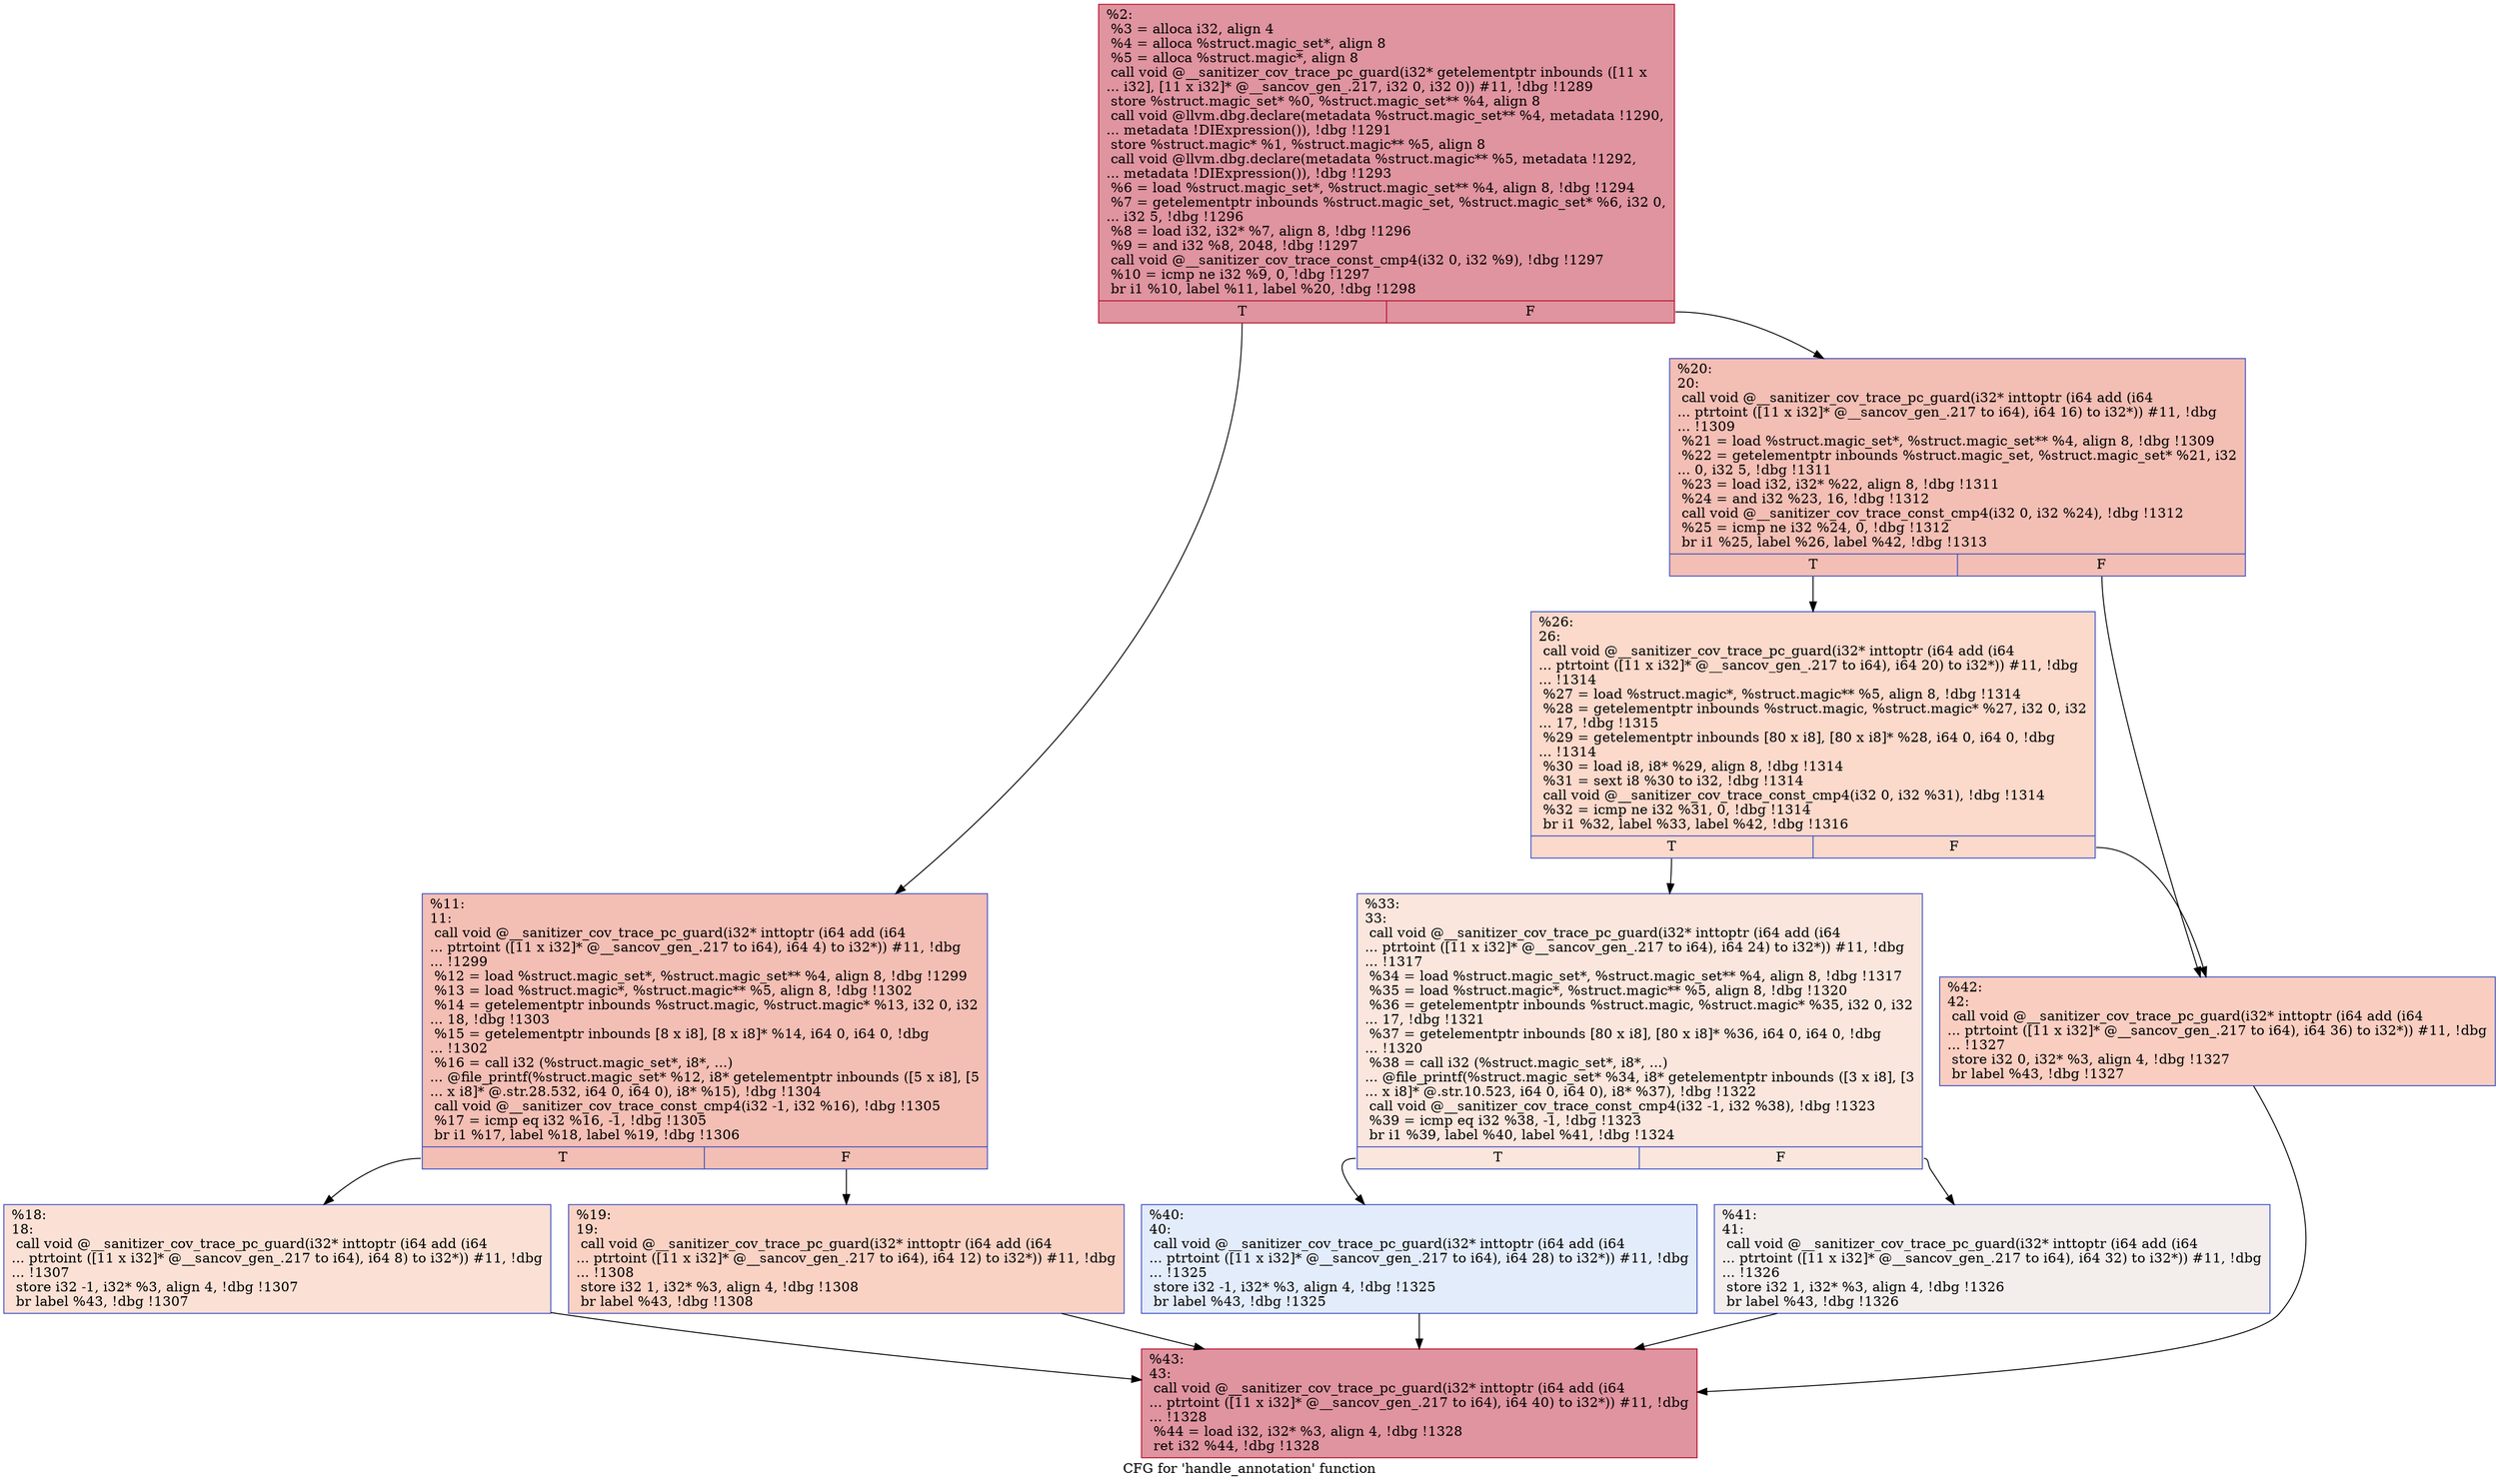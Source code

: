 digraph "CFG for 'handle_annotation' function" {
	label="CFG for 'handle_annotation' function";

	Node0x559c5cd32420 [shape=record,color="#b70d28ff", style=filled, fillcolor="#b70d2870",label="{%2:\l  %3 = alloca i32, align 4\l  %4 = alloca %struct.magic_set*, align 8\l  %5 = alloca %struct.magic*, align 8\l  call void @__sanitizer_cov_trace_pc_guard(i32* getelementptr inbounds ([11 x\l... i32], [11 x i32]* @__sancov_gen_.217, i32 0, i32 0)) #11, !dbg !1289\l  store %struct.magic_set* %0, %struct.magic_set** %4, align 8\l  call void @llvm.dbg.declare(metadata %struct.magic_set** %4, metadata !1290,\l... metadata !DIExpression()), !dbg !1291\l  store %struct.magic* %1, %struct.magic** %5, align 8\l  call void @llvm.dbg.declare(metadata %struct.magic** %5, metadata !1292,\l... metadata !DIExpression()), !dbg !1293\l  %6 = load %struct.magic_set*, %struct.magic_set** %4, align 8, !dbg !1294\l  %7 = getelementptr inbounds %struct.magic_set, %struct.magic_set* %6, i32 0,\l... i32 5, !dbg !1296\l  %8 = load i32, i32* %7, align 8, !dbg !1296\l  %9 = and i32 %8, 2048, !dbg !1297\l  call void @__sanitizer_cov_trace_const_cmp4(i32 0, i32 %9), !dbg !1297\l  %10 = icmp ne i32 %9, 0, !dbg !1297\l  br i1 %10, label %11, label %20, !dbg !1298\l|{<s0>T|<s1>F}}"];
	Node0x559c5cd32420:s0 -> Node0x559c5cd32740;
	Node0x559c5cd32420:s1 -> Node0x559c5cd32830;
	Node0x559c5cd32740 [shape=record,color="#3d50c3ff", style=filled, fillcolor="#e36c5570",label="{%11:\l11:                                               \l  call void @__sanitizer_cov_trace_pc_guard(i32* inttoptr (i64 add (i64\l... ptrtoint ([11 x i32]* @__sancov_gen_.217 to i64), i64 4) to i32*)) #11, !dbg\l... !1299\l  %12 = load %struct.magic_set*, %struct.magic_set** %4, align 8, !dbg !1299\l  %13 = load %struct.magic*, %struct.magic** %5, align 8, !dbg !1302\l  %14 = getelementptr inbounds %struct.magic, %struct.magic* %13, i32 0, i32\l... 18, !dbg !1303\l  %15 = getelementptr inbounds [8 x i8], [8 x i8]* %14, i64 0, i64 0, !dbg\l... !1302\l  %16 = call i32 (%struct.magic_set*, i8*, ...)\l... @file_printf(%struct.magic_set* %12, i8* getelementptr inbounds ([5 x i8], [5\l... x i8]* @.str.28.532, i64 0, i64 0), i8* %15), !dbg !1304\l  call void @__sanitizer_cov_trace_const_cmp4(i32 -1, i32 %16), !dbg !1305\l  %17 = icmp eq i32 %16, -1, !dbg !1305\l  br i1 %17, label %18, label %19, !dbg !1306\l|{<s0>T|<s1>F}}"];
	Node0x559c5cd32740:s0 -> Node0x559c5cd32790;
	Node0x559c5cd32740:s1 -> Node0x559c5cd327e0;
	Node0x559c5cd32790 [shape=record,color="#3d50c3ff", style=filled, fillcolor="#f7bca170",label="{%18:\l18:                                               \l  call void @__sanitizer_cov_trace_pc_guard(i32* inttoptr (i64 add (i64\l... ptrtoint ([11 x i32]* @__sancov_gen_.217 to i64), i64 8) to i32*)) #11, !dbg\l... !1307\l  store i32 -1, i32* %3, align 4, !dbg !1307\l  br label %43, !dbg !1307\l}"];
	Node0x559c5cd32790 -> Node0x559c5cd32a10;
	Node0x559c5cd327e0 [shape=record,color="#3d50c3ff", style=filled, fillcolor="#f4987a70",label="{%19:\l19:                                               \l  call void @__sanitizer_cov_trace_pc_guard(i32* inttoptr (i64 add (i64\l... ptrtoint ([11 x i32]* @__sancov_gen_.217 to i64), i64 12) to i32*)) #11, !dbg\l... !1308\l  store i32 1, i32* %3, align 4, !dbg !1308\l  br label %43, !dbg !1308\l}"];
	Node0x559c5cd327e0 -> Node0x559c5cd32a10;
	Node0x559c5cd32830 [shape=record,color="#3d50c3ff", style=filled, fillcolor="#e36c5570",label="{%20:\l20:                                               \l  call void @__sanitizer_cov_trace_pc_guard(i32* inttoptr (i64 add (i64\l... ptrtoint ([11 x i32]* @__sancov_gen_.217 to i64), i64 16) to i32*)) #11, !dbg\l... !1309\l  %21 = load %struct.magic_set*, %struct.magic_set** %4, align 8, !dbg !1309\l  %22 = getelementptr inbounds %struct.magic_set, %struct.magic_set* %21, i32\l... 0, i32 5, !dbg !1311\l  %23 = load i32, i32* %22, align 8, !dbg !1311\l  %24 = and i32 %23, 16, !dbg !1312\l  call void @__sanitizer_cov_trace_const_cmp4(i32 0, i32 %24), !dbg !1312\l  %25 = icmp ne i32 %24, 0, !dbg !1312\l  br i1 %25, label %26, label %42, !dbg !1313\l|{<s0>T|<s1>F}}"];
	Node0x559c5cd32830:s0 -> Node0x559c5cd32880;
	Node0x559c5cd32830:s1 -> Node0x559c5cd329c0;
	Node0x559c5cd32880 [shape=record,color="#3d50c3ff", style=filled, fillcolor="#f7a88970",label="{%26:\l26:                                               \l  call void @__sanitizer_cov_trace_pc_guard(i32* inttoptr (i64 add (i64\l... ptrtoint ([11 x i32]* @__sancov_gen_.217 to i64), i64 20) to i32*)) #11, !dbg\l... !1314\l  %27 = load %struct.magic*, %struct.magic** %5, align 8, !dbg !1314\l  %28 = getelementptr inbounds %struct.magic, %struct.magic* %27, i32 0, i32\l... 17, !dbg !1315\l  %29 = getelementptr inbounds [80 x i8], [80 x i8]* %28, i64 0, i64 0, !dbg\l... !1314\l  %30 = load i8, i8* %29, align 8, !dbg !1314\l  %31 = sext i8 %30 to i32, !dbg !1314\l  call void @__sanitizer_cov_trace_const_cmp4(i32 0, i32 %31), !dbg !1314\l  %32 = icmp ne i32 %31, 0, !dbg !1314\l  br i1 %32, label %33, label %42, !dbg !1316\l|{<s0>T|<s1>F}}"];
	Node0x559c5cd32880:s0 -> Node0x559c5cd328d0;
	Node0x559c5cd32880:s1 -> Node0x559c5cd329c0;
	Node0x559c5cd328d0 [shape=record,color="#3d50c3ff", style=filled, fillcolor="#f3c7b170",label="{%33:\l33:                                               \l  call void @__sanitizer_cov_trace_pc_guard(i32* inttoptr (i64 add (i64\l... ptrtoint ([11 x i32]* @__sancov_gen_.217 to i64), i64 24) to i32*)) #11, !dbg\l... !1317\l  %34 = load %struct.magic_set*, %struct.magic_set** %4, align 8, !dbg !1317\l  %35 = load %struct.magic*, %struct.magic** %5, align 8, !dbg !1320\l  %36 = getelementptr inbounds %struct.magic, %struct.magic* %35, i32 0, i32\l... 17, !dbg !1321\l  %37 = getelementptr inbounds [80 x i8], [80 x i8]* %36, i64 0, i64 0, !dbg\l... !1320\l  %38 = call i32 (%struct.magic_set*, i8*, ...)\l... @file_printf(%struct.magic_set* %34, i8* getelementptr inbounds ([3 x i8], [3\l... x i8]* @.str.10.523, i64 0, i64 0), i8* %37), !dbg !1322\l  call void @__sanitizer_cov_trace_const_cmp4(i32 -1, i32 %38), !dbg !1323\l  %39 = icmp eq i32 %38, -1, !dbg !1323\l  br i1 %39, label %40, label %41, !dbg !1324\l|{<s0>T|<s1>F}}"];
	Node0x559c5cd328d0:s0 -> Node0x559c5cd32920;
	Node0x559c5cd328d0:s1 -> Node0x559c5cd32970;
	Node0x559c5cd32920 [shape=record,color="#3d50c3ff", style=filled, fillcolor="#bfd3f670",label="{%40:\l40:                                               \l  call void @__sanitizer_cov_trace_pc_guard(i32* inttoptr (i64 add (i64\l... ptrtoint ([11 x i32]* @__sancov_gen_.217 to i64), i64 28) to i32*)) #11, !dbg\l... !1325\l  store i32 -1, i32* %3, align 4, !dbg !1325\l  br label %43, !dbg !1325\l}"];
	Node0x559c5cd32920 -> Node0x559c5cd32a10;
	Node0x559c5cd32970 [shape=record,color="#3d50c3ff", style=filled, fillcolor="#e3d9d370",label="{%41:\l41:                                               \l  call void @__sanitizer_cov_trace_pc_guard(i32* inttoptr (i64 add (i64\l... ptrtoint ([11 x i32]* @__sancov_gen_.217 to i64), i64 32) to i32*)) #11, !dbg\l... !1326\l  store i32 1, i32* %3, align 4, !dbg !1326\l  br label %43, !dbg !1326\l}"];
	Node0x559c5cd32970 -> Node0x559c5cd32a10;
	Node0x559c5cd329c0 [shape=record,color="#3d50c3ff", style=filled, fillcolor="#f2907270",label="{%42:\l42:                                               \l  call void @__sanitizer_cov_trace_pc_guard(i32* inttoptr (i64 add (i64\l... ptrtoint ([11 x i32]* @__sancov_gen_.217 to i64), i64 36) to i32*)) #11, !dbg\l... !1327\l  store i32 0, i32* %3, align 4, !dbg !1327\l  br label %43, !dbg !1327\l}"];
	Node0x559c5cd329c0 -> Node0x559c5cd32a10;
	Node0x559c5cd32a10 [shape=record,color="#b70d28ff", style=filled, fillcolor="#b70d2870",label="{%43:\l43:                                               \l  call void @__sanitizer_cov_trace_pc_guard(i32* inttoptr (i64 add (i64\l... ptrtoint ([11 x i32]* @__sancov_gen_.217 to i64), i64 40) to i32*)) #11, !dbg\l... !1328\l  %44 = load i32, i32* %3, align 4, !dbg !1328\l  ret i32 %44, !dbg !1328\l}"];
}
